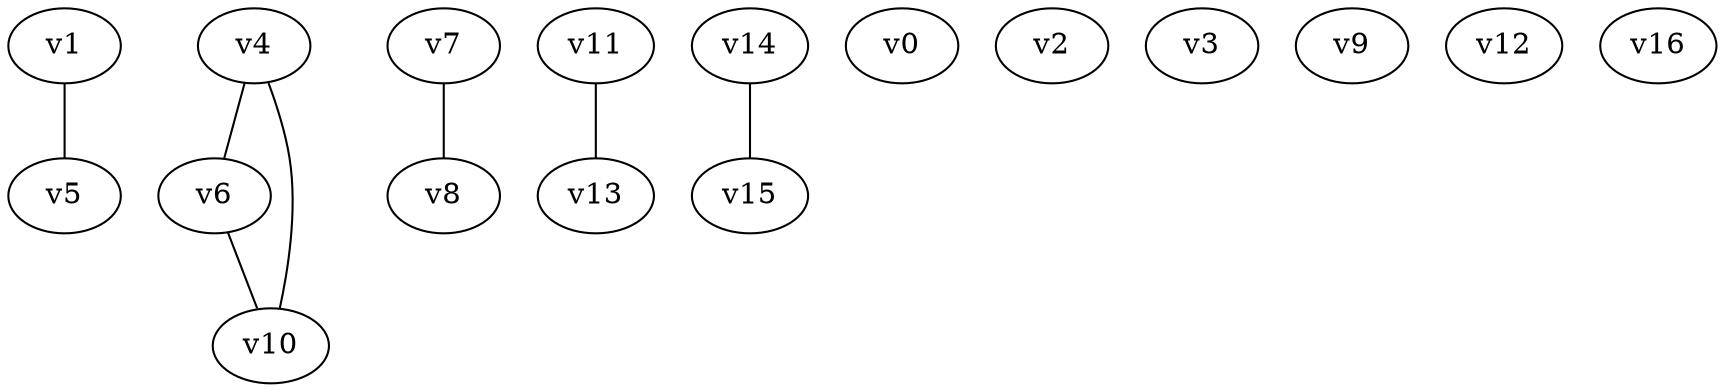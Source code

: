 // SCC from specific input
graph {
v1 -- v5;
v4 -- v6;
v4 -- v10;
v6 -- v10;
v7 -- v8;
v11 -- v13;
v14 -- v15;
v0;
v2;
v3;
v9;
v12;
v16;
}
